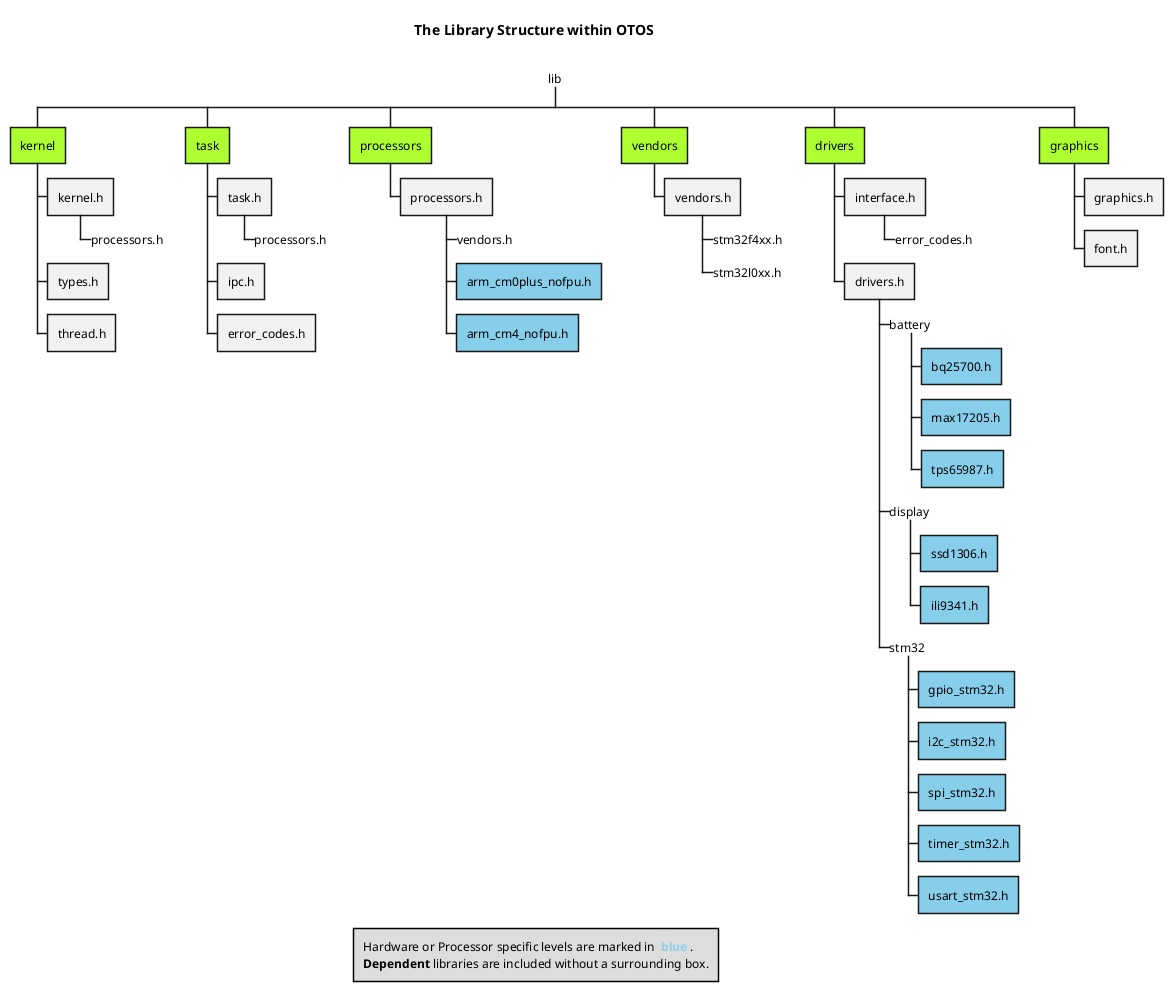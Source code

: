 @startwbs WBS_LibStructure
title The Library Structure within **OTOS** \n
legend Hardware or Processor specific levels are marked in **<color #SkyBlue> blue </color>**.\n<b>Dependent</b> libraries are included without a surrounding box.

*_ lib

' === Kernel ===
**[#GreenYellow] kernel
*** kernel.h
****_ processors.h
' *** schedule.h
*** types.h
*** thread.h

' === Task ===
**[#GreenYellow] task
*** task.h
****_ processors.h
*** ipc.h
*** error_codes.h

' === Processors ===
**[#GreenYellow] processors
*** processors.h
****_ vendors.h
****[#SkyBlue] arm_cm0plus_nofpu.h
****[#SkyBlue] arm_cm4_nofpu.h

' === Vendors ===
**[#GreenYellow] vendors
*** vendors.h
****_ stm32f4xx.h
****_ stm32l0xx.h

' === Drivers ===
**[#GreenYellow] drivers
*** interface.h
****_ error_codes.h
*** drivers.h
****_ battery
*****[#SkyBlue] bq25700.h
*****[#SkyBlue] max17205.h
*****[#SkyBlue] tps65987.h
****_ display
*****[#SkyBlue] ssd1306.h
*****[#SkyBlue] ili9341.h
****_ stm32
*****[#SkyBlue] gpio_stm32.h
*****[#SkyBlue] i2c_stm32.h
*****[#SkyBlue] spi_stm32.h
*****[#SkyBlue] timer_stm32.h
*****[#SkyBlue] usart_stm32.h

' === Graphics ===
**[#GreenYellow] graphics
*** graphics.h
*** font.h

@endwbs